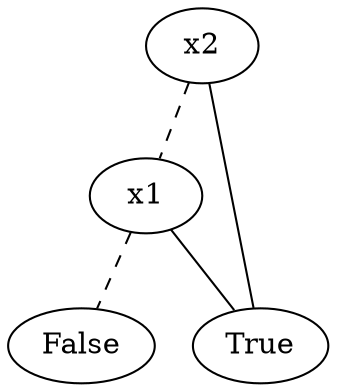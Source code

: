 graph { 
0 [ label = "x2" ];
1 [ label = "x1" ];
2 [ label = "False" ];
1--2 [style=dashed];
3 [ label = "True" ];
1--3;
0--1 [style=dashed];
0--3;
}